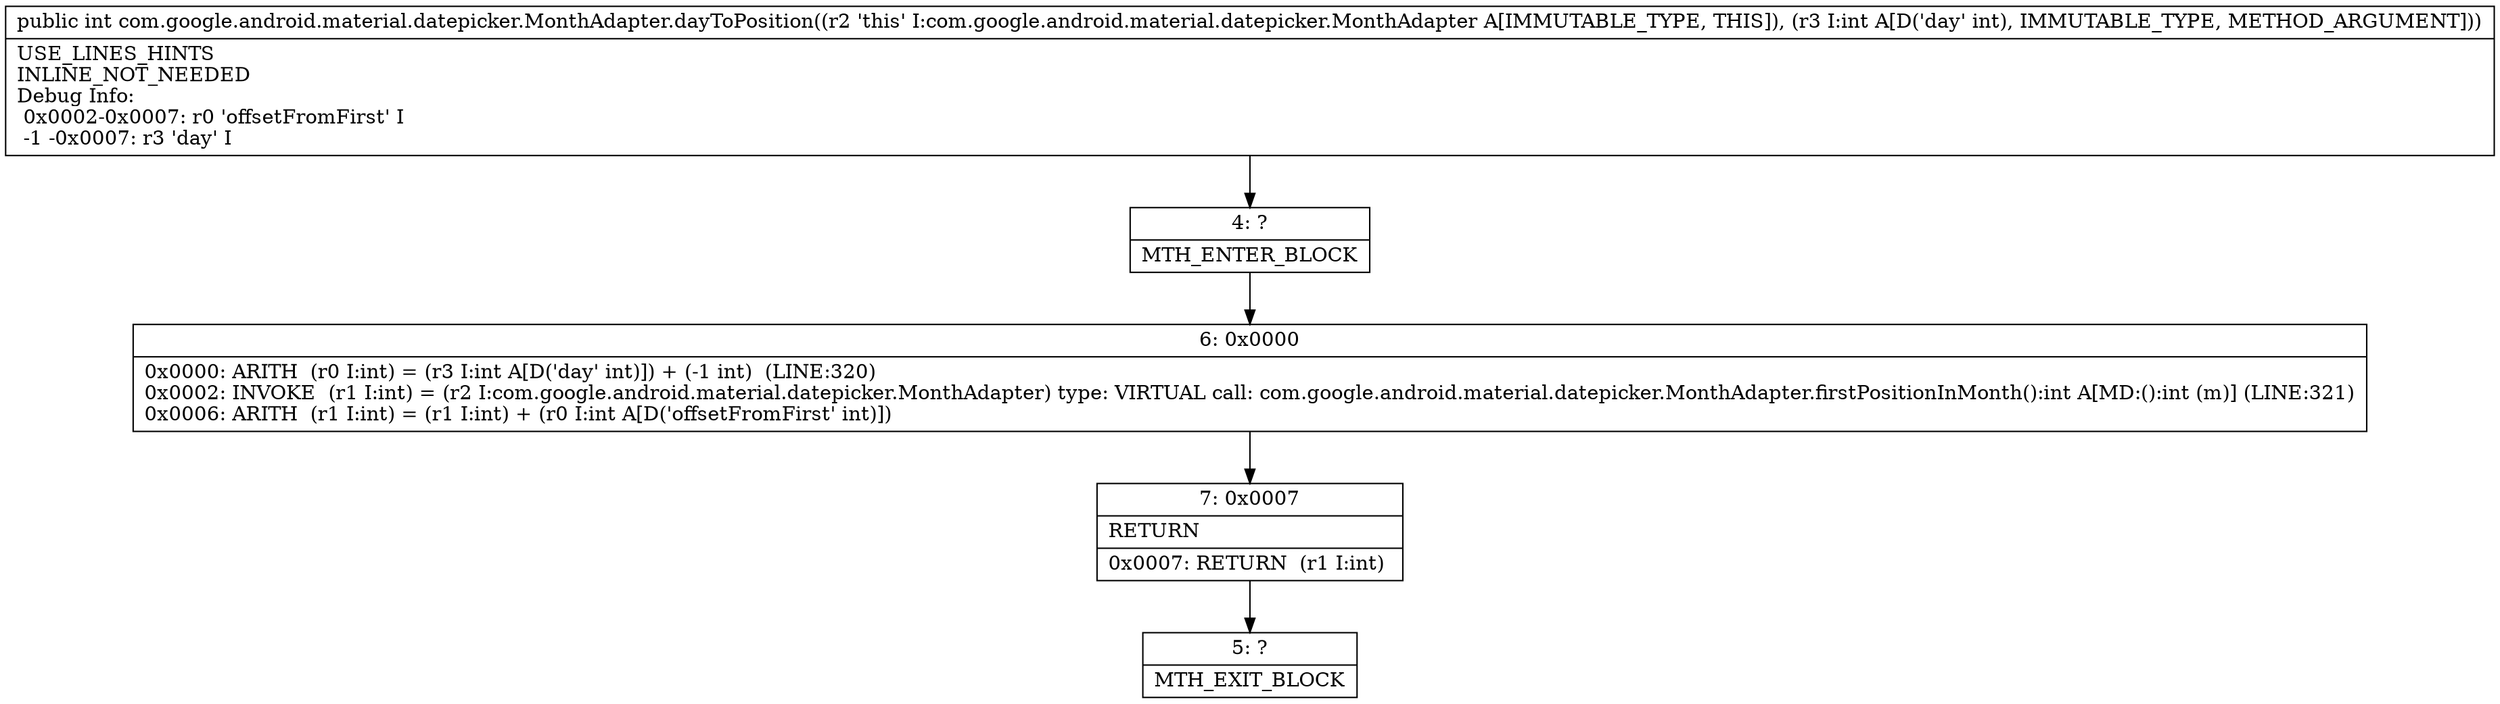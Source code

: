 digraph "CFG forcom.google.android.material.datepicker.MonthAdapter.dayToPosition(I)I" {
Node_4 [shape=record,label="{4\:\ ?|MTH_ENTER_BLOCK\l}"];
Node_6 [shape=record,label="{6\:\ 0x0000|0x0000: ARITH  (r0 I:int) = (r3 I:int A[D('day' int)]) + (\-1 int)  (LINE:320)\l0x0002: INVOKE  (r1 I:int) = (r2 I:com.google.android.material.datepicker.MonthAdapter) type: VIRTUAL call: com.google.android.material.datepicker.MonthAdapter.firstPositionInMonth():int A[MD:():int (m)] (LINE:321)\l0x0006: ARITH  (r1 I:int) = (r1 I:int) + (r0 I:int A[D('offsetFromFirst' int)]) \l}"];
Node_7 [shape=record,label="{7\:\ 0x0007|RETURN\l|0x0007: RETURN  (r1 I:int) \l}"];
Node_5 [shape=record,label="{5\:\ ?|MTH_EXIT_BLOCK\l}"];
MethodNode[shape=record,label="{public int com.google.android.material.datepicker.MonthAdapter.dayToPosition((r2 'this' I:com.google.android.material.datepicker.MonthAdapter A[IMMUTABLE_TYPE, THIS]), (r3 I:int A[D('day' int), IMMUTABLE_TYPE, METHOD_ARGUMENT]))  | USE_LINES_HINTS\lINLINE_NOT_NEEDED\lDebug Info:\l  0x0002\-0x0007: r0 'offsetFromFirst' I\l  \-1 \-0x0007: r3 'day' I\l}"];
MethodNode -> Node_4;Node_4 -> Node_6;
Node_6 -> Node_7;
Node_7 -> Node_5;
}

